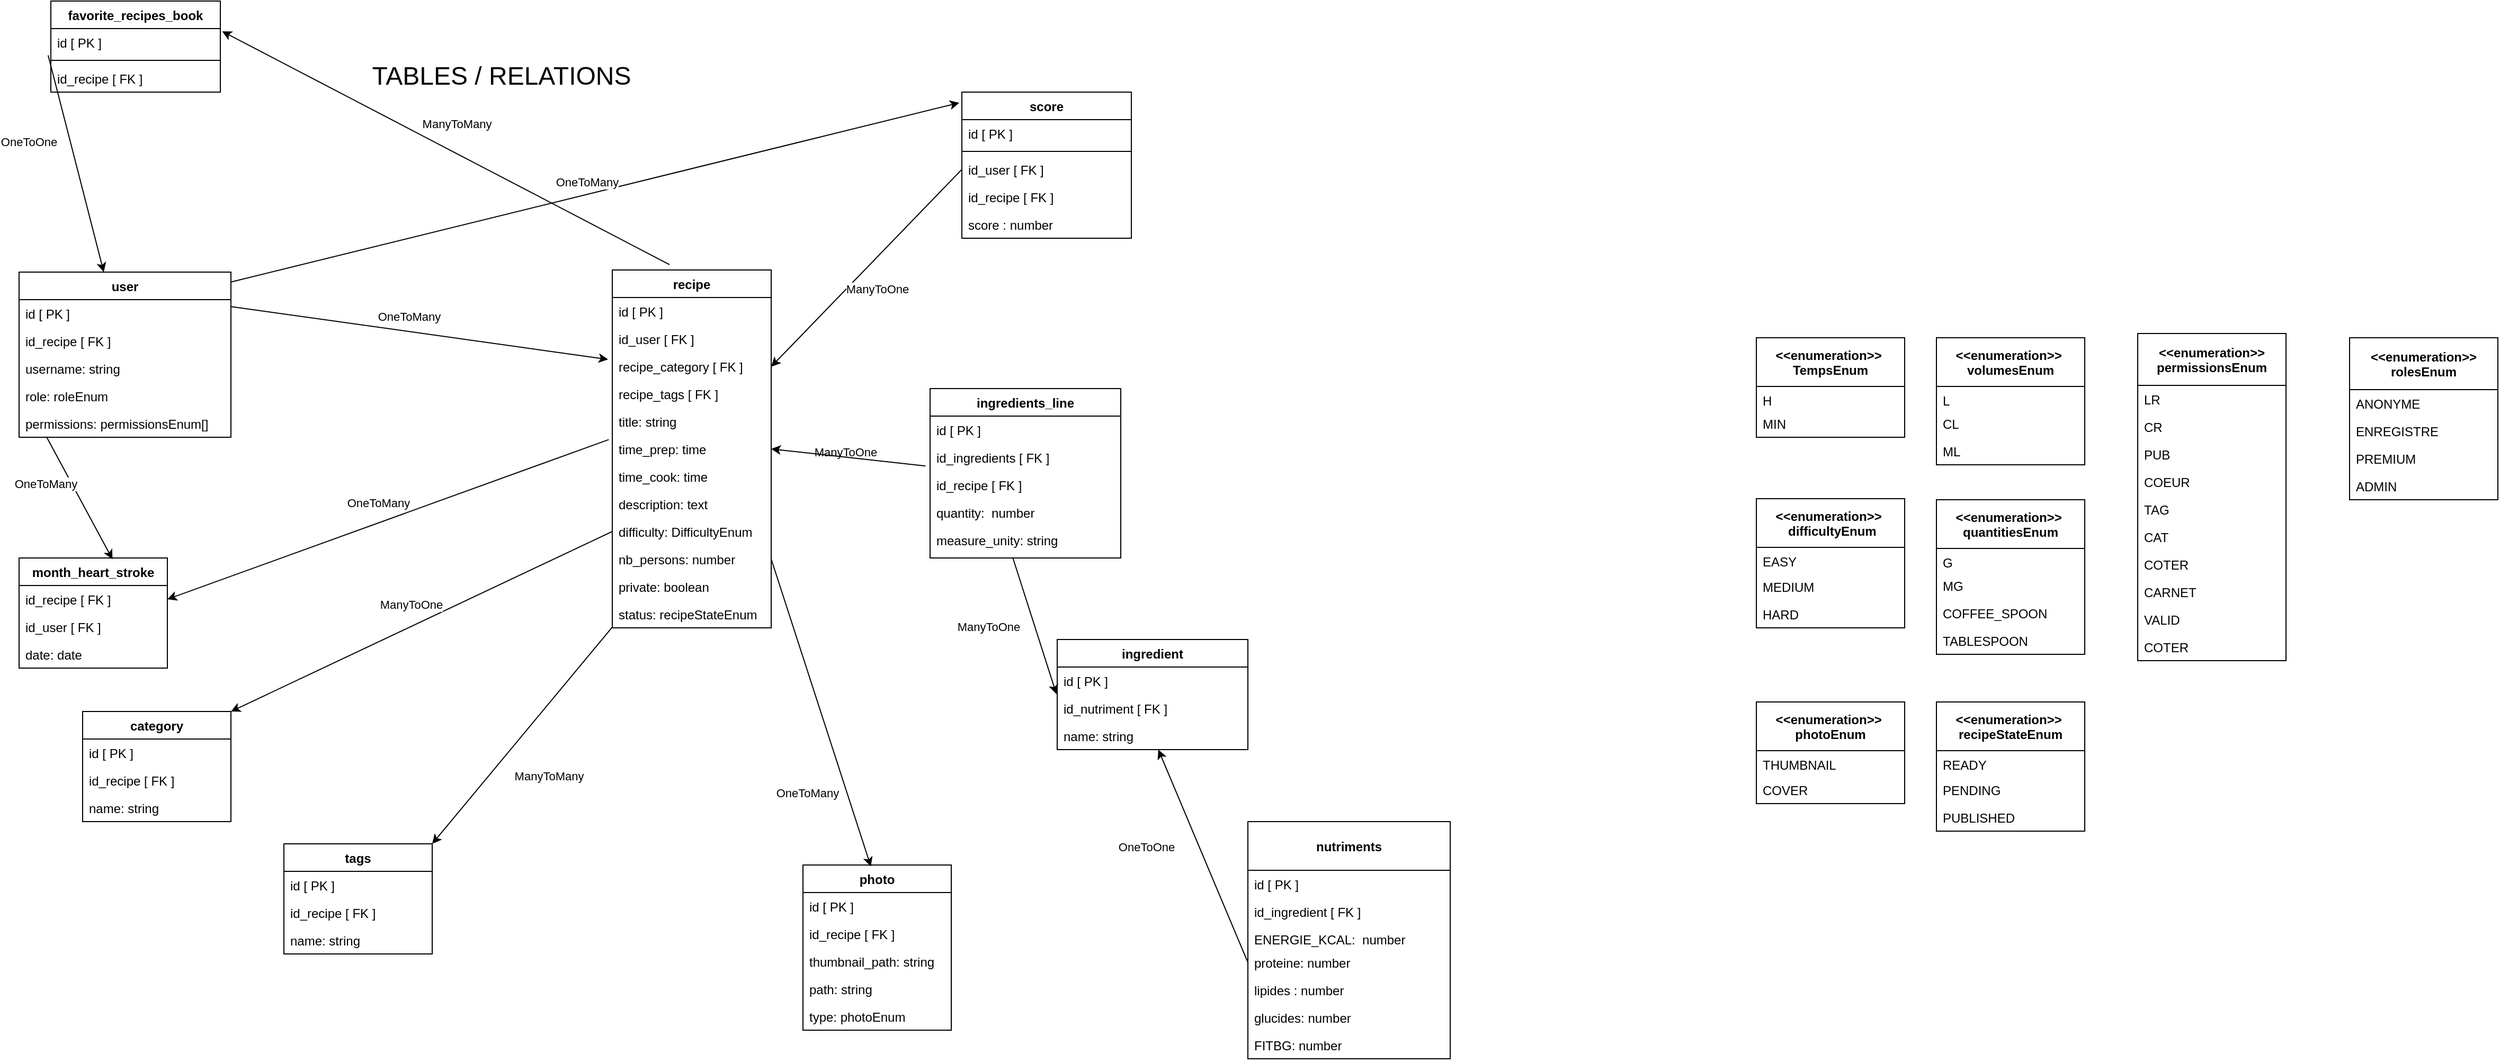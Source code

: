 <mxfile version="13.8.6" type="github">
  <diagram id="C5RBs43oDa-KdzZeNtuy" name="Page-1">
    <mxGraphModel dx="2354" dy="1041" grid="1" gridSize="10" guides="1" tooltips="1" connect="1" arrows="1" fold="1" page="1" pageScale="1" pageWidth="827" pageHeight="1169" math="0" shadow="0">
      <root>
        <mxCell id="WIyWlLk6GJQsqaUBKTNV-0" />
        <mxCell id="WIyWlLk6GJQsqaUBKTNV-1" parent="WIyWlLk6GJQsqaUBKTNV-0" />
        <mxCell id="lSlasT7Fg2n5aYY_RcPW-21" value="&lt;span style=&quot;font-size: 24px&quot;&gt;&amp;nbsp; &amp;nbsp; &amp;nbsp;&amp;nbsp;&lt;/span&gt;" style="text;html=1;strokeColor=none;fillColor=none;align=center;verticalAlign=middle;whiteSpace=wrap;rounded=0;" parent="WIyWlLk6GJQsqaUBKTNV-1" vertex="1">
          <mxGeometry x="1630" y="220" width="200" height="110" as="geometry" />
        </mxCell>
        <mxCell id="lSlasT7Fg2n5aYY_RcPW-49" value="&lt;span style=&quot;font-size: 24px&quot;&gt;TABLES / RELATIONS&lt;/span&gt;" style="text;html=1;strokeColor=none;fillColor=none;align=center;verticalAlign=middle;whiteSpace=wrap;rounded=0;" parent="WIyWlLk6GJQsqaUBKTNV-1" vertex="1">
          <mxGeometry x="50" y="80" width="291" height="110" as="geometry" />
        </mxCell>
        <mxCell id="lSlasT7Fg2n5aYY_RcPW-111" value="" style="endArrow=classic;html=1;entryX=-0.026;entryY=0.249;entryDx=0;entryDy=0;entryPerimeter=0;exitX=0.997;exitY=0.249;exitDx=0;exitDy=0;exitPerimeter=0;" parent="WIyWlLk6GJQsqaUBKTNV-1" source="lSlasT7Fg2n5aYY_RcPW-1" target="lSlasT7Fg2n5aYY_RcPW-98" edge="1">
          <mxGeometry relative="1" as="geometry">
            <mxPoint x="100" y="329" as="sourcePoint" />
            <mxPoint x="367" y="331" as="targetPoint" />
          </mxGeometry>
        </mxCell>
        <mxCell id="lSlasT7Fg2n5aYY_RcPW-112" value="OneToMany" style="edgeLabel;resizable=0;html=1;align=center;verticalAlign=middle;" parent="lSlasT7Fg2n5aYY_RcPW-111" connectable="0" vertex="1">
          <mxGeometry relative="1" as="geometry">
            <mxPoint x="-10" y="-16" as="offset" />
          </mxGeometry>
        </mxCell>
        <mxCell id="lSlasT7Fg2n5aYY_RcPW-122" value="" style="endArrow=classic;html=1;exitX=0.434;exitY=0.996;exitDx=0;exitDy=0;entryX=-0.004;entryY=0.984;entryDx=0;entryDy=0;entryPerimeter=0;exitPerimeter=0;" parent="WIyWlLk6GJQsqaUBKTNV-1" source="lSlasT7Fg2n5aYY_RcPW-41" target="lSlasT7Fg2n5aYY_RcPW-39" edge="1">
          <mxGeometry relative="1" as="geometry">
            <mxPoint x="490" y="521.0" as="sourcePoint" />
            <mxPoint x="381" y="544" as="targetPoint" />
            <Array as="points" />
          </mxGeometry>
        </mxCell>
        <mxCell id="lSlasT7Fg2n5aYY_RcPW-123" value="ManyToOne" style="edgeLabel;resizable=0;html=1;align=center;verticalAlign=middle;" parent="lSlasT7Fg2n5aYY_RcPW-122" connectable="0" vertex="1">
          <mxGeometry relative="1" as="geometry">
            <mxPoint x="-43.82" y="0.71" as="offset" />
          </mxGeometry>
        </mxCell>
        <mxCell id="lSlasT7Fg2n5aYY_RcPW-215" value="ManyToOne" style="edgeLabel;resizable=0;html=1;align=center;verticalAlign=middle;" parent="lSlasT7Fg2n5aYY_RcPW-122" connectable="0" vertex="1">
          <mxGeometry relative="1" as="geometry">
            <mxPoint x="-178.69" y="-164.21" as="offset" />
          </mxGeometry>
        </mxCell>
        <mxCell id="lSlasT7Fg2n5aYY_RcPW-125" value="" style="endArrow=classic;html=1;entryX=0.458;entryY=0.009;entryDx=0;entryDy=0;entryPerimeter=0;exitX=1;exitY=0.5;exitDx=0;exitDy=0;" parent="WIyWlLk6GJQsqaUBKTNV-1" source="lSlasT7Fg2n5aYY_RcPW-54" target="lSlasT7Fg2n5aYY_RcPW-88" edge="1">
          <mxGeometry relative="1" as="geometry">
            <mxPoint x="560.002" y="610" as="sourcePoint" />
            <mxPoint x="560.47" y="690.713" as="targetPoint" />
          </mxGeometry>
        </mxCell>
        <mxCell id="lSlasT7Fg2n5aYY_RcPW-126" value="" style="endArrow=classic;html=1;exitX=0;exitY=0.5;exitDx=0;exitDy=0;entryX=1;entryY=0;entryDx=0;entryDy=0;" parent="WIyWlLk6GJQsqaUBKTNV-1" source="lSlasT7Fg2n5aYY_RcPW-83" target="lSlasT7Fg2n5aYY_RcPW-57" edge="1">
          <mxGeometry relative="1" as="geometry">
            <mxPoint x="298.6" y="560" as="sourcePoint" />
            <mxPoint x="30.0" y="562.948" as="targetPoint" />
          </mxGeometry>
        </mxCell>
        <mxCell id="lSlasT7Fg2n5aYY_RcPW-127" value="ManyToOne" style="edgeLabel;resizable=0;html=1;align=center;verticalAlign=middle;" parent="lSlasT7Fg2n5aYY_RcPW-126" connectable="0" vertex="1">
          <mxGeometry relative="1" as="geometry">
            <mxPoint x="-10" y="-16" as="offset" />
          </mxGeometry>
        </mxCell>
        <mxCell id="lSlasT7Fg2n5aYY_RcPW-136" value="" style="endArrow=classic;html=1;exitX=-0.002;exitY=0.988;exitDx=0;exitDy=0;exitPerimeter=0;entryX=1;entryY=0;entryDx=0;entryDy=0;" parent="WIyWlLk6GJQsqaUBKTNV-1" source="lSlasT7Fg2n5aYY_RcPW-101" target="lSlasT7Fg2n5aYY_RcPW-61" edge="1">
          <mxGeometry relative="1" as="geometry">
            <mxPoint x="359.2" y="693.906" as="sourcePoint" />
            <mxPoint x="50" y="870.5" as="targetPoint" />
          </mxGeometry>
        </mxCell>
        <mxCell id="lSlasT7Fg2n5aYY_RcPW-137" value="ManyToMany" style="edgeLabel;resizable=0;html=1;align=center;verticalAlign=middle;rotation=0;" parent="lSlasT7Fg2n5aYY_RcPW-136" connectable="0" vertex="1">
          <mxGeometry relative="1" as="geometry">
            <mxPoint x="25.3" y="37.46" as="offset" />
          </mxGeometry>
        </mxCell>
        <mxCell id="lSlasT7Fg2n5aYY_RcPW-142" value="" style="endArrow=classic;html=1;exitX=-0.016;exitY=0.969;exitDx=0;exitDy=0;exitPerimeter=0;" parent="WIyWlLk6GJQsqaUBKTNV-1" source="lSlasT7Fg2n5aYY_RcPW-139" target="lSlasT7Fg2n5aYY_RcPW-0" edge="1">
          <mxGeometry relative="1" as="geometry">
            <mxPoint x="-210.48" y="384.01" as="sourcePoint" />
            <mxPoint x="55" y="378" as="targetPoint" />
          </mxGeometry>
        </mxCell>
        <mxCell id="lSlasT7Fg2n5aYY_RcPW-143" value="OneToOne" style="edgeLabel;resizable=0;html=1;align=center;verticalAlign=middle;" parent="lSlasT7Fg2n5aYY_RcPW-142" connectable="0" vertex="1">
          <mxGeometry relative="1" as="geometry">
            <mxPoint x="-45.03" y="-20.83" as="offset" />
          </mxGeometry>
        </mxCell>
        <mxCell id="lSlasT7Fg2n5aYY_RcPW-156" value="" style="endArrow=classic;html=1;exitX=0;exitY=0.5;exitDx=0;exitDy=0;" parent="WIyWlLk6GJQsqaUBKTNV-1" source="lSlasT7Fg2n5aYY_RcPW-150" target="lSlasT7Fg2n5aYY_RcPW-23" edge="1">
          <mxGeometry relative="1" as="geometry">
            <mxPoint x="669" y="305" as="sourcePoint" />
            <mxPoint x="461" y="305" as="targetPoint" />
          </mxGeometry>
        </mxCell>
        <mxCell id="lSlasT7Fg2n5aYY_RcPW-157" value="ManyToOne" style="edgeLabel;resizable=0;html=1;align=center;verticalAlign=middle;" parent="lSlasT7Fg2n5aYY_RcPW-156" connectable="0" vertex="1">
          <mxGeometry relative="1" as="geometry">
            <mxPoint x="9.66" y="19.94" as="offset" />
          </mxGeometry>
        </mxCell>
        <mxCell id="lSlasT7Fg2n5aYY_RcPW-160" value="OneToMany" style="edgeLabel;resizable=0;html=1;align=center;verticalAlign=middle;" parent="WIyWlLk6GJQsqaUBKTNV-1" connectable="0" vertex="1">
          <mxGeometry x="500.002" y="822.001" as="geometry">
            <mxPoint x="-16" y="-10" as="offset" />
          </mxGeometry>
        </mxCell>
        <mxCell id="lSlasT7Fg2n5aYY_RcPW-23" value="recipe" style="swimlane;fontStyle=1;childLayout=stackLayout;horizontal=1;startSize=26;fillColor=none;horizontalStack=0;resizeParent=1;resizeParentMax=0;resizeLast=0;collapsible=1;marginBottom=0;" parent="WIyWlLk6GJQsqaUBKTNV-1" vertex="1">
          <mxGeometry x="300" y="318" width="150" height="338" as="geometry" />
        </mxCell>
        <mxCell id="lSlasT7Fg2n5aYY_RcPW-24" value="id [ PK ]" style="text;strokeColor=none;fillColor=none;align=left;verticalAlign=top;spacingLeft=4;spacingRight=4;overflow=hidden;rotatable=0;points=[[0,0.5],[1,0.5]];portConstraint=eastwest;" parent="lSlasT7Fg2n5aYY_RcPW-23" vertex="1">
          <mxGeometry y="26" width="150" height="26" as="geometry" />
        </mxCell>
        <mxCell id="lSlasT7Fg2n5aYY_RcPW-97" value="id_user [ FK ]" style="text;strokeColor=none;fillColor=none;align=left;verticalAlign=top;spacingLeft=4;spacingRight=4;overflow=hidden;rotatable=0;points=[[0,0.5],[1,0.5]];portConstraint=eastwest;" parent="lSlasT7Fg2n5aYY_RcPW-23" vertex="1">
          <mxGeometry y="52" width="150" height="26" as="geometry" />
        </mxCell>
        <mxCell id="lSlasT7Fg2n5aYY_RcPW-98" value="recipe_category [ FK ]" style="text;strokeColor=none;fillColor=none;align=left;verticalAlign=top;spacingLeft=4;spacingRight=4;overflow=hidden;rotatable=0;points=[[0,0.5],[1,0.5]];portConstraint=eastwest;" parent="lSlasT7Fg2n5aYY_RcPW-23" vertex="1">
          <mxGeometry y="78" width="150" height="26" as="geometry" />
        </mxCell>
        <mxCell id="lSlasT7Fg2n5aYY_RcPW-99" value="recipe_tags [ FK ]" style="text;strokeColor=none;fillColor=none;align=left;verticalAlign=top;spacingLeft=4;spacingRight=4;overflow=hidden;rotatable=0;points=[[0,0.5],[1,0.5]];portConstraint=eastwest;" parent="lSlasT7Fg2n5aYY_RcPW-23" vertex="1">
          <mxGeometry y="104" width="150" height="26" as="geometry" />
        </mxCell>
        <mxCell id="lSlasT7Fg2n5aYY_RcPW-25" value="title: string" style="text;strokeColor=none;fillColor=none;align=left;verticalAlign=top;spacingLeft=4;spacingRight=4;overflow=hidden;rotatable=0;points=[[0,0.5],[1,0.5]];portConstraint=eastwest;" parent="lSlasT7Fg2n5aYY_RcPW-23" vertex="1">
          <mxGeometry y="130" width="150" height="26" as="geometry" />
        </mxCell>
        <mxCell id="lSlasT7Fg2n5aYY_RcPW-26" value="time_prep: time" style="text;strokeColor=none;fillColor=none;align=left;verticalAlign=top;spacingLeft=4;spacingRight=4;overflow=hidden;rotatable=0;points=[[0,0.5],[1,0.5]];portConstraint=eastwest;" parent="lSlasT7Fg2n5aYY_RcPW-23" vertex="1">
          <mxGeometry y="156" width="150" height="26" as="geometry" />
        </mxCell>
        <mxCell id="lSlasT7Fg2n5aYY_RcPW-82" value="time_cook: time" style="text;strokeColor=none;fillColor=none;align=left;verticalAlign=top;spacingLeft=4;spacingRight=4;overflow=hidden;rotatable=0;points=[[0,0.5],[1,0.5]];portConstraint=eastwest;" parent="lSlasT7Fg2n5aYY_RcPW-23" vertex="1">
          <mxGeometry y="182" width="150" height="26" as="geometry" />
        </mxCell>
        <mxCell id="lSlasT7Fg2n5aYY_RcPW-42" value="description: text" style="text;strokeColor=none;fillColor=none;align=left;verticalAlign=top;spacingLeft=4;spacingRight=4;overflow=hidden;rotatable=0;points=[[0,0.5],[1,0.5]];portConstraint=eastwest;" parent="lSlasT7Fg2n5aYY_RcPW-23" vertex="1">
          <mxGeometry y="208" width="150" height="26" as="geometry" />
        </mxCell>
        <mxCell id="lSlasT7Fg2n5aYY_RcPW-83" value="difficulty: DifficultyEnum" style="text;strokeColor=none;fillColor=none;align=left;verticalAlign=top;spacingLeft=4;spacingRight=4;overflow=hidden;rotatable=0;points=[[0,0.5],[1,0.5]];portConstraint=eastwest;fontStyle=0" parent="lSlasT7Fg2n5aYY_RcPW-23" vertex="1">
          <mxGeometry y="234" width="150" height="26" as="geometry" />
        </mxCell>
        <mxCell id="lSlasT7Fg2n5aYY_RcPW-54" value="nb_persons: number" style="text;strokeColor=none;fillColor=none;align=left;verticalAlign=top;spacingLeft=4;spacingRight=4;overflow=hidden;rotatable=0;points=[[0,0.5],[1,0.5]];portConstraint=eastwest;" parent="lSlasT7Fg2n5aYY_RcPW-23" vertex="1">
          <mxGeometry y="260" width="150" height="26" as="geometry" />
        </mxCell>
        <mxCell id="lSlasT7Fg2n5aYY_RcPW-188" value="private: boolean" style="text;strokeColor=none;fillColor=none;align=left;verticalAlign=top;spacingLeft=4;spacingRight=4;overflow=hidden;rotatable=0;points=[[0,0.5],[1,0.5]];portConstraint=eastwest;" parent="lSlasT7Fg2n5aYY_RcPW-23" vertex="1">
          <mxGeometry y="286" width="150" height="26" as="geometry" />
        </mxCell>
        <mxCell id="lSlasT7Fg2n5aYY_RcPW-101" value="status: recipeStateEnum " style="text;strokeColor=none;fillColor=none;align=left;verticalAlign=top;spacingLeft=4;spacingRight=4;overflow=hidden;rotatable=0;points=[[0,0.5],[1,0.5]];portConstraint=eastwest;" parent="lSlasT7Fg2n5aYY_RcPW-23" vertex="1">
          <mxGeometry y="312" width="150" height="26" as="geometry" />
        </mxCell>
        <mxCell id="lSlasT7Fg2n5aYY_RcPW-166" value="" style="endArrow=classic;html=1;entryX=0.63;entryY=0.012;entryDx=0;entryDy=0;entryPerimeter=0;exitX=0.129;exitY=0.975;exitDx=0;exitDy=0;exitPerimeter=0;" parent="WIyWlLk6GJQsqaUBKTNV-1" source="lSlasT7Fg2n5aYY_RcPW-104" target="lSlasT7Fg2n5aYY_RcPW-68" edge="1">
          <mxGeometry relative="1" as="geometry">
            <mxPoint x="-100" y="545.32" as="sourcePoint" />
            <mxPoint x="-60" y="398" as="targetPoint" />
          </mxGeometry>
        </mxCell>
        <mxCell id="lSlasT7Fg2n5aYY_RcPW-167" value="OneToMany" style="edgeLabel;resizable=0;html=1;align=center;verticalAlign=middle;" parent="lSlasT7Fg2n5aYY_RcPW-166" connectable="0" vertex="1">
          <mxGeometry relative="1" as="geometry">
            <mxPoint x="-32.66" y="-14.12" as="offset" />
          </mxGeometry>
        </mxCell>
        <mxCell id="lSlasT7Fg2n5aYY_RcPW-8" value="&lt;&lt;enumeration&gt;&gt; &#xa;rolesEnum" style="swimlane;fontStyle=1;childLayout=stackLayout;horizontal=1;startSize=49;fillColor=none;horizontalStack=0;resizeParent=1;resizeParentMax=0;resizeLast=0;collapsible=1;marginBottom=0;" parent="WIyWlLk6GJQsqaUBKTNV-1" vertex="1">
          <mxGeometry x="1940" y="382" width="140" height="153" as="geometry" />
        </mxCell>
        <mxCell id="lSlasT7Fg2n5aYY_RcPW-9" value="ANONYME" style="text;strokeColor=none;fillColor=none;align=left;verticalAlign=top;spacingLeft=4;spacingRight=4;overflow=hidden;rotatable=0;points=[[0,0.5],[1,0.5]];portConstraint=eastwest;" parent="lSlasT7Fg2n5aYY_RcPW-8" vertex="1">
          <mxGeometry y="49" width="140" height="26" as="geometry" />
        </mxCell>
        <mxCell id="lSlasT7Fg2n5aYY_RcPW-10" value="ENREGISTRE" style="text;strokeColor=none;fillColor=none;align=left;verticalAlign=top;spacingLeft=4;spacingRight=4;overflow=hidden;rotatable=0;points=[[0,0.5],[1,0.5]];portConstraint=eastwest;" parent="lSlasT7Fg2n5aYY_RcPW-8" vertex="1">
          <mxGeometry y="75" width="140" height="26" as="geometry" />
        </mxCell>
        <mxCell id="lSlasT7Fg2n5aYY_RcPW-11" value="PREMIUM" style="text;strokeColor=none;fillColor=none;align=left;verticalAlign=top;spacingLeft=4;spacingRight=4;overflow=hidden;rotatable=0;points=[[0,0.5],[1,0.5]];portConstraint=eastwest;" parent="lSlasT7Fg2n5aYY_RcPW-8" vertex="1">
          <mxGeometry y="101" width="140" height="26" as="geometry" />
        </mxCell>
        <mxCell id="lSlasT7Fg2n5aYY_RcPW-19" value="ADMIN" style="text;strokeColor=none;fillColor=none;align=left;verticalAlign=top;spacingLeft=4;spacingRight=4;overflow=hidden;rotatable=0;points=[[0,0.5],[1,0.5]];portConstraint=eastwest;" parent="lSlasT7Fg2n5aYY_RcPW-8" vertex="1">
          <mxGeometry y="127" width="140" height="26" as="geometry" />
        </mxCell>
        <mxCell id="lSlasT7Fg2n5aYY_RcPW-4" value="&lt;&lt;enumeration&gt;&gt; &#xa;permissionsEnum" style="swimlane;fontStyle=1;childLayout=stackLayout;horizontal=1;startSize=49;fillColor=none;horizontalStack=0;resizeParent=1;resizeParentMax=0;resizeLast=0;collapsible=1;marginBottom=0;" parent="WIyWlLk6GJQsqaUBKTNV-1" vertex="1">
          <mxGeometry x="1740" y="378" width="140" height="309" as="geometry" />
        </mxCell>
        <mxCell id="lSlasT7Fg2n5aYY_RcPW-5" value="LR" style="text;strokeColor=none;fillColor=none;align=left;verticalAlign=top;spacingLeft=4;spacingRight=4;overflow=hidden;rotatable=0;points=[[0,0.5],[1,0.5]];portConstraint=eastwest;" parent="lSlasT7Fg2n5aYY_RcPW-4" vertex="1">
          <mxGeometry y="49" width="140" height="26" as="geometry" />
        </mxCell>
        <mxCell id="lSlasT7Fg2n5aYY_RcPW-6" value="CR" style="text;strokeColor=none;fillColor=none;align=left;verticalAlign=top;spacingLeft=4;spacingRight=4;overflow=hidden;rotatable=0;points=[[0,0.5],[1,0.5]];portConstraint=eastwest;" parent="lSlasT7Fg2n5aYY_RcPW-4" vertex="1">
          <mxGeometry y="75" width="140" height="26" as="geometry" />
        </mxCell>
        <mxCell id="lSlasT7Fg2n5aYY_RcPW-7" value="PUB&#xa;" style="text;strokeColor=none;fillColor=none;align=left;verticalAlign=top;spacingLeft=4;spacingRight=4;overflow=hidden;rotatable=0;points=[[0,0.5],[1,0.5]];portConstraint=eastwest;" parent="lSlasT7Fg2n5aYY_RcPW-4" vertex="1">
          <mxGeometry y="101" width="140" height="26" as="geometry" />
        </mxCell>
        <mxCell id="lSlasT7Fg2n5aYY_RcPW-12" value="COEUR" style="text;strokeColor=none;fillColor=none;align=left;verticalAlign=top;spacingLeft=4;spacingRight=4;overflow=hidden;rotatable=0;points=[[0,0.5],[1,0.5]];portConstraint=eastwest;" parent="lSlasT7Fg2n5aYY_RcPW-4" vertex="1">
          <mxGeometry y="127" width="140" height="26" as="geometry" />
        </mxCell>
        <mxCell id="lSlasT7Fg2n5aYY_RcPW-13" value="TAG" style="text;strokeColor=none;fillColor=none;align=left;verticalAlign=top;spacingLeft=4;spacingRight=4;overflow=hidden;rotatable=0;points=[[0,0.5],[1,0.5]];portConstraint=eastwest;" parent="lSlasT7Fg2n5aYY_RcPW-4" vertex="1">
          <mxGeometry y="153" width="140" height="26" as="geometry" />
        </mxCell>
        <mxCell id="lSlasT7Fg2n5aYY_RcPW-14" value="CAT" style="text;strokeColor=none;fillColor=none;align=left;verticalAlign=top;spacingLeft=4;spacingRight=4;overflow=hidden;rotatable=0;points=[[0,0.5],[1,0.5]];portConstraint=eastwest;" parent="lSlasT7Fg2n5aYY_RcPW-4" vertex="1">
          <mxGeometry y="179" width="140" height="26" as="geometry" />
        </mxCell>
        <mxCell id="lSlasT7Fg2n5aYY_RcPW-15" value="COTER" style="text;strokeColor=none;fillColor=none;align=left;verticalAlign=top;spacingLeft=4;spacingRight=4;overflow=hidden;rotatable=0;points=[[0,0.5],[1,0.5]];portConstraint=eastwest;" parent="lSlasT7Fg2n5aYY_RcPW-4" vertex="1">
          <mxGeometry y="205" width="140" height="26" as="geometry" />
        </mxCell>
        <mxCell id="lSlasT7Fg2n5aYY_RcPW-16" value="CARNET" style="text;strokeColor=none;fillColor=none;align=left;verticalAlign=top;spacingLeft=4;spacingRight=4;overflow=hidden;rotatable=0;points=[[0,0.5],[1,0.5]];portConstraint=eastwest;" parent="lSlasT7Fg2n5aYY_RcPW-4" vertex="1">
          <mxGeometry y="231" width="140" height="26" as="geometry" />
        </mxCell>
        <mxCell id="lSlasT7Fg2n5aYY_RcPW-17" value="VALID" style="text;strokeColor=none;fillColor=none;align=left;verticalAlign=top;spacingLeft=4;spacingRight=4;overflow=hidden;rotatable=0;points=[[0,0.5],[1,0.5]];portConstraint=eastwest;" parent="lSlasT7Fg2n5aYY_RcPW-4" vertex="1">
          <mxGeometry y="257" width="140" height="26" as="geometry" />
        </mxCell>
        <mxCell id="lSlasT7Fg2n5aYY_RcPW-18" value="COTER" style="text;strokeColor=none;fillColor=none;align=left;verticalAlign=top;spacingLeft=4;spacingRight=4;overflow=hidden;rotatable=0;points=[[0,0.5],[1,0.5]];portConstraint=eastwest;" parent="lSlasT7Fg2n5aYY_RcPW-4" vertex="1">
          <mxGeometry y="283" width="140" height="26" as="geometry" />
        </mxCell>
        <mxCell id="lSlasT7Fg2n5aYY_RcPW-27" value="&lt;&lt;enumeration&gt;&gt; &#xa;volumesEnum" style="swimlane;fontStyle=1;childLayout=stackLayout;horizontal=1;startSize=46;fillColor=none;horizontalStack=0;resizeParent=1;resizeParentMax=0;resizeLast=0;collapsible=1;marginBottom=0;" parent="WIyWlLk6GJQsqaUBKTNV-1" vertex="1">
          <mxGeometry x="1550" y="382" width="140" height="120" as="geometry" />
        </mxCell>
        <mxCell id="lSlasT7Fg2n5aYY_RcPW-28" value="L" style="text;strokeColor=none;fillColor=none;align=left;verticalAlign=top;spacingLeft=4;spacingRight=4;overflow=hidden;rotatable=0;points=[[0,0.5],[1,0.5]];portConstraint=eastwest;" parent="lSlasT7Fg2n5aYY_RcPW-27" vertex="1">
          <mxGeometry y="46" width="140" height="22" as="geometry" />
        </mxCell>
        <mxCell id="lSlasT7Fg2n5aYY_RcPW-29" value="CL" style="text;strokeColor=none;fillColor=none;align=left;verticalAlign=top;spacingLeft=4;spacingRight=4;overflow=hidden;rotatable=0;points=[[0,0.5],[1,0.5]];portConstraint=eastwest;" parent="lSlasT7Fg2n5aYY_RcPW-27" vertex="1">
          <mxGeometry y="68" width="140" height="26" as="geometry" />
        </mxCell>
        <mxCell id="lSlasT7Fg2n5aYY_RcPW-30" value="ML" style="text;strokeColor=none;fillColor=none;align=left;verticalAlign=top;spacingLeft=4;spacingRight=4;overflow=hidden;rotatable=0;points=[[0,0.5],[1,0.5]];portConstraint=eastwest;" parent="lSlasT7Fg2n5aYY_RcPW-27" vertex="1">
          <mxGeometry y="94" width="140" height="26" as="geometry" />
        </mxCell>
        <mxCell id="lSlasT7Fg2n5aYY_RcPW-45" value="&lt;&lt;enumeration&gt;&gt; &#xa;TempsEnum" style="swimlane;fontStyle=1;childLayout=stackLayout;horizontal=1;startSize=46;fillColor=none;horizontalStack=0;resizeParent=1;resizeParentMax=0;resizeLast=0;collapsible=1;marginBottom=0;" parent="WIyWlLk6GJQsqaUBKTNV-1" vertex="1">
          <mxGeometry x="1380" y="382" width="140" height="94" as="geometry" />
        </mxCell>
        <mxCell id="lSlasT7Fg2n5aYY_RcPW-46" value="H" style="text;strokeColor=none;fillColor=none;align=left;verticalAlign=top;spacingLeft=4;spacingRight=4;overflow=hidden;rotatable=0;points=[[0,0.5],[1,0.5]];portConstraint=eastwest;" parent="lSlasT7Fg2n5aYY_RcPW-45" vertex="1">
          <mxGeometry y="46" width="140" height="22" as="geometry" />
        </mxCell>
        <mxCell id="lSlasT7Fg2n5aYY_RcPW-47" value="MIN" style="text;strokeColor=none;fillColor=none;align=left;verticalAlign=top;spacingLeft=4;spacingRight=4;overflow=hidden;rotatable=0;points=[[0,0.5],[1,0.5]];portConstraint=eastwest;" parent="lSlasT7Fg2n5aYY_RcPW-45" vertex="1">
          <mxGeometry y="68" width="140" height="26" as="geometry" />
        </mxCell>
        <mxCell id="lSlasT7Fg2n5aYY_RcPW-31" value="&lt;&lt;enumeration&gt;&gt; &#xa;quantitiesEnum" style="swimlane;fontStyle=1;childLayout=stackLayout;horizontal=1;startSize=46;fillColor=none;horizontalStack=0;resizeParent=1;resizeParentMax=0;resizeLast=0;collapsible=1;marginBottom=0;" parent="WIyWlLk6GJQsqaUBKTNV-1" vertex="1">
          <mxGeometry x="1550" y="535" width="140" height="146" as="geometry" />
        </mxCell>
        <mxCell id="lSlasT7Fg2n5aYY_RcPW-32" value="G" style="text;strokeColor=none;fillColor=none;align=left;verticalAlign=top;spacingLeft=4;spacingRight=4;overflow=hidden;rotatable=0;points=[[0,0.5],[1,0.5]];portConstraint=eastwest;" parent="lSlasT7Fg2n5aYY_RcPW-31" vertex="1">
          <mxGeometry y="46" width="140" height="22" as="geometry" />
        </mxCell>
        <mxCell id="lSlasT7Fg2n5aYY_RcPW-33" value="MG" style="text;strokeColor=none;fillColor=none;align=left;verticalAlign=top;spacingLeft=4;spacingRight=4;overflow=hidden;rotatable=0;points=[[0,0.5],[1,0.5]];portConstraint=eastwest;" parent="lSlasT7Fg2n5aYY_RcPW-31" vertex="1">
          <mxGeometry y="68" width="140" height="26" as="geometry" />
        </mxCell>
        <mxCell id="lSlasT7Fg2n5aYY_RcPW-65" value="COFFEE_SPOON" style="text;strokeColor=none;fillColor=none;align=left;verticalAlign=top;spacingLeft=4;spacingRight=4;overflow=hidden;rotatable=0;points=[[0,0.5],[1,0.5]];portConstraint=eastwest;" parent="lSlasT7Fg2n5aYY_RcPW-31" vertex="1">
          <mxGeometry y="94" width="140" height="26" as="geometry" />
        </mxCell>
        <mxCell id="lSlasT7Fg2n5aYY_RcPW-66" value="TABLESPOON" style="text;strokeColor=none;fillColor=none;align=left;verticalAlign=top;spacingLeft=4;spacingRight=4;overflow=hidden;rotatable=0;points=[[0,0.5],[1,0.5]];portConstraint=eastwest;" parent="lSlasT7Fg2n5aYY_RcPW-31" vertex="1">
          <mxGeometry y="120" width="140" height="26" as="geometry" />
        </mxCell>
        <mxCell id="lSlasT7Fg2n5aYY_RcPW-84" value="&lt;&lt;enumeration&gt;&gt; &#xa; difficultyEnum" style="swimlane;fontStyle=1;childLayout=stackLayout;horizontal=1;startSize=46;fillColor=none;horizontalStack=0;resizeParent=1;resizeParentMax=0;resizeLast=0;collapsible=1;marginBottom=0;" parent="WIyWlLk6GJQsqaUBKTNV-1" vertex="1">
          <mxGeometry x="1380" y="534" width="140" height="122" as="geometry" />
        </mxCell>
        <mxCell id="lSlasT7Fg2n5aYY_RcPW-85" value="EASY" style="text;strokeColor=none;fillColor=none;align=left;verticalAlign=top;spacingLeft=4;spacingRight=4;overflow=hidden;rotatable=0;points=[[0,0.5],[1,0.5]];portConstraint=eastwest;" parent="lSlasT7Fg2n5aYY_RcPW-84" vertex="1">
          <mxGeometry y="46" width="140" height="24" as="geometry" />
        </mxCell>
        <mxCell id="lSlasT7Fg2n5aYY_RcPW-86" value="MEDIUM" style="text;strokeColor=none;fillColor=none;align=left;verticalAlign=top;spacingLeft=4;spacingRight=4;overflow=hidden;rotatable=0;points=[[0,0.5],[1,0.5]];portConstraint=eastwest;" parent="lSlasT7Fg2n5aYY_RcPW-84" vertex="1">
          <mxGeometry y="70" width="140" height="26" as="geometry" />
        </mxCell>
        <mxCell id="lSlasT7Fg2n5aYY_RcPW-87" value="HARD" style="text;strokeColor=none;fillColor=none;align=left;verticalAlign=top;spacingLeft=4;spacingRight=4;overflow=hidden;rotatable=0;points=[[0,0.5],[1,0.5]];portConstraint=eastwest;" parent="lSlasT7Fg2n5aYY_RcPW-84" vertex="1">
          <mxGeometry y="96" width="140" height="26" as="geometry" />
        </mxCell>
        <mxCell id="lSlasT7Fg2n5aYY_RcPW-189" value="&lt;&lt;enumeration&gt;&gt; &#xa;recipeStateEnum" style="swimlane;fontStyle=1;childLayout=stackLayout;horizontal=1;startSize=46;fillColor=none;horizontalStack=0;resizeParent=1;resizeParentMax=0;resizeLast=0;collapsible=1;marginBottom=0;" parent="WIyWlLk6GJQsqaUBKTNV-1" vertex="1">
          <mxGeometry x="1550" y="726" width="140" height="122" as="geometry" />
        </mxCell>
        <mxCell id="lSlasT7Fg2n5aYY_RcPW-190" value="READY" style="text;strokeColor=none;fillColor=none;align=left;verticalAlign=top;spacingLeft=4;spacingRight=4;overflow=hidden;rotatable=0;points=[[0,0.5],[1,0.5]];portConstraint=eastwest;" parent="lSlasT7Fg2n5aYY_RcPW-189" vertex="1">
          <mxGeometry y="46" width="140" height="24" as="geometry" />
        </mxCell>
        <mxCell id="lSlasT7Fg2n5aYY_RcPW-191" value="PENDING" style="text;strokeColor=none;fillColor=none;align=left;verticalAlign=top;spacingLeft=4;spacingRight=4;overflow=hidden;rotatable=0;points=[[0,0.5],[1,0.5]];portConstraint=eastwest;" parent="lSlasT7Fg2n5aYY_RcPW-189" vertex="1">
          <mxGeometry y="70" width="140" height="26" as="geometry" />
        </mxCell>
        <mxCell id="lSlasT7Fg2n5aYY_RcPW-193" value="PUBLISHED" style="text;strokeColor=none;fillColor=none;align=left;verticalAlign=top;spacingLeft=4;spacingRight=4;overflow=hidden;rotatable=0;points=[[0,0.5],[1,0.5]];portConstraint=eastwest;" parent="lSlasT7Fg2n5aYY_RcPW-189" vertex="1">
          <mxGeometry y="96" width="140" height="26" as="geometry" />
        </mxCell>
        <mxCell id="lSlasT7Fg2n5aYY_RcPW-210" value="" style="endArrow=classic;html=1;entryX=1;entryY=0.5;entryDx=0;entryDy=0;exitX=-0.022;exitY=0.16;exitDx=0;exitDy=0;exitPerimeter=0;" parent="WIyWlLk6GJQsqaUBKTNV-1" source="lSlasT7Fg2n5aYY_RcPW-26" target="lSlasT7Fg2n5aYY_RcPW-69" edge="1">
          <mxGeometry relative="1" as="geometry">
            <mxPoint x="-71.26" y="512.686" as="sourcePoint" />
            <mxPoint x="130" y="476.0" as="targetPoint" />
          </mxGeometry>
        </mxCell>
        <mxCell id="lSlasT7Fg2n5aYY_RcPW-211" value="OneToMany" style="edgeLabel;resizable=0;html=1;align=center;verticalAlign=middle;" parent="lSlasT7Fg2n5aYY_RcPW-210" connectable="0" vertex="1">
          <mxGeometry relative="1" as="geometry">
            <mxPoint x="-10" y="-16" as="offset" />
          </mxGeometry>
        </mxCell>
        <mxCell id="lSlasT7Fg2n5aYY_RcPW-213" value="" style="endArrow=classic;html=1;entryX=1;entryY=0.5;entryDx=0;entryDy=0;exitX=-0.024;exitY=0.813;exitDx=0;exitDy=0;exitPerimeter=0;" parent="WIyWlLk6GJQsqaUBKTNV-1" source="lSlasT7Fg2n5aYY_RcPW-200" target="lSlasT7Fg2n5aYY_RcPW-26" edge="1">
          <mxGeometry relative="1" as="geometry">
            <mxPoint x="680" y="490" as="sourcePoint" />
            <mxPoint x="687.48" y="500.64" as="targetPoint" />
          </mxGeometry>
        </mxCell>
        <mxCell id="lSlasT7Fg2n5aYY_RcPW-216" value="" style="endArrow=classic;html=1;exitX=0;exitY=0.5;exitDx=0;exitDy=0;" parent="WIyWlLk6GJQsqaUBKTNV-1" source="lSlasT7Fg2n5aYY_RcPW-37" target="lSlasT7Fg2n5aYY_RcPW-40" edge="1">
          <mxGeometry relative="1" as="geometry">
            <mxPoint x="1010" y="974" as="sourcePoint" />
            <mxPoint x="971.16" y="959.704" as="targetPoint" />
            <Array as="points" />
          </mxGeometry>
        </mxCell>
        <mxCell id="lSlasT7Fg2n5aYY_RcPW-217" value="OneToOne" style="edgeLabel;resizable=0;html=1;align=center;verticalAlign=middle;" parent="lSlasT7Fg2n5aYY_RcPW-216" connectable="0" vertex="1">
          <mxGeometry relative="1" as="geometry">
            <mxPoint x="-53.67" y="-8.6" as="offset" />
          </mxGeometry>
        </mxCell>
        <mxCell id="lSlasT7Fg2n5aYY_RcPW-219" value="" style="endArrow=classic;html=1;entryX=-0.015;entryY=0.073;entryDx=0;entryDy=0;entryPerimeter=0;exitX=1;exitY=0.06;exitDx=0;exitDy=0;exitPerimeter=0;" parent="WIyWlLk6GJQsqaUBKTNV-1" source="lSlasT7Fg2n5aYY_RcPW-0" target="lSlasT7Fg2n5aYY_RcPW-147" edge="1">
          <mxGeometry relative="1" as="geometry">
            <mxPoint x="530" y="70" as="sourcePoint" />
            <mxPoint x="89.0" y="276.004" as="targetPoint" />
          </mxGeometry>
        </mxCell>
        <mxCell id="lSlasT7Fg2n5aYY_RcPW-220" value="OneToMany" style="edgeLabel;resizable=0;html=1;align=center;verticalAlign=middle;" parent="lSlasT7Fg2n5aYY_RcPW-219" connectable="0" vertex="1">
          <mxGeometry relative="1" as="geometry">
            <mxPoint x="-7.98" y="-9.79" as="offset" />
          </mxGeometry>
        </mxCell>
        <mxCell id="lSlasT7Fg2n5aYY_RcPW-222" value="&lt;&lt;enumeration&gt;&gt; &#xa;photoEnum" style="swimlane;fontStyle=1;childLayout=stackLayout;horizontal=1;startSize=46;fillColor=none;horizontalStack=0;resizeParent=1;resizeParentMax=0;resizeLast=0;collapsible=1;marginBottom=0;" parent="WIyWlLk6GJQsqaUBKTNV-1" vertex="1">
          <mxGeometry x="1380" y="726" width="140" height="96" as="geometry" />
        </mxCell>
        <mxCell id="lSlasT7Fg2n5aYY_RcPW-223" value="THUMBNAIL" style="text;strokeColor=none;fillColor=none;align=left;verticalAlign=top;spacingLeft=4;spacingRight=4;overflow=hidden;rotatable=0;points=[[0,0.5],[1,0.5]];portConstraint=eastwest;" parent="lSlasT7Fg2n5aYY_RcPW-222" vertex="1">
          <mxGeometry y="46" width="140" height="24" as="geometry" />
        </mxCell>
        <mxCell id="lSlasT7Fg2n5aYY_RcPW-224" value="COVER" style="text;strokeColor=none;fillColor=none;align=left;verticalAlign=top;spacingLeft=4;spacingRight=4;overflow=hidden;rotatable=0;points=[[0,0.5],[1,0.5]];portConstraint=eastwest;" parent="lSlasT7Fg2n5aYY_RcPW-222" vertex="1">
          <mxGeometry y="70" width="140" height="26" as="geometry" />
        </mxCell>
        <mxCell id="lSlasT7Fg2n5aYY_RcPW-226" value="" style="endArrow=classic;html=1;entryX=1.011;entryY=0.1;entryDx=0;entryDy=0;entryPerimeter=0;exitX=0.36;exitY=-0.015;exitDx=0;exitDy=0;exitPerimeter=0;" parent="WIyWlLk6GJQsqaUBKTNV-1" source="lSlasT7Fg2n5aYY_RcPW-23" target="lSlasT7Fg2n5aYY_RcPW-139" edge="1">
          <mxGeometry relative="1" as="geometry">
            <mxPoint x="320.0" y="276.0" as="sourcePoint" />
            <mxPoint x="-15" y="168.71" as="targetPoint" />
          </mxGeometry>
        </mxCell>
        <mxCell id="lSlasT7Fg2n5aYY_RcPW-227" value="ManyToMany" style="edgeLabel;resizable=0;html=1;align=center;verticalAlign=middle;" parent="lSlasT7Fg2n5aYY_RcPW-226" connectable="0" vertex="1">
          <mxGeometry relative="1" as="geometry">
            <mxPoint x="9.66" y="-23.3" as="offset" />
          </mxGeometry>
        </mxCell>
        <mxCell id="lSlasT7Fg2n5aYY_RcPW-147" value="score" style="swimlane;fontStyle=1;align=center;verticalAlign=top;childLayout=stackLayout;horizontal=1;startSize=26;horizontalStack=0;resizeParent=1;resizeParentMax=0;resizeLast=0;collapsible=1;marginBottom=0;" parent="WIyWlLk6GJQsqaUBKTNV-1" vertex="1">
          <mxGeometry x="630" y="150" width="160" height="138" as="geometry" />
        </mxCell>
        <mxCell id="lSlasT7Fg2n5aYY_RcPW-151" value="id [ PK ]" style="text;strokeColor=none;fillColor=none;align=left;verticalAlign=top;spacingLeft=4;spacingRight=4;overflow=hidden;rotatable=0;points=[[0,0.5],[1,0.5]];portConstraint=eastwest;" parent="lSlasT7Fg2n5aYY_RcPW-147" vertex="1">
          <mxGeometry y="26" width="160" height="26" as="geometry" />
        </mxCell>
        <mxCell id="lSlasT7Fg2n5aYY_RcPW-149" value="" style="line;strokeWidth=1;fillColor=none;align=left;verticalAlign=middle;spacingTop=-1;spacingLeft=3;spacingRight=3;rotatable=0;labelPosition=right;points=[];portConstraint=eastwest;" parent="lSlasT7Fg2n5aYY_RcPW-147" vertex="1">
          <mxGeometry y="52" width="160" height="8" as="geometry" />
        </mxCell>
        <mxCell id="lSlasT7Fg2n5aYY_RcPW-150" value="id_user [ FK ]" style="text;strokeColor=none;fillColor=none;align=left;verticalAlign=top;spacingLeft=4;spacingRight=4;overflow=hidden;rotatable=0;points=[[0,0.5],[1,0.5]];portConstraint=eastwest;" parent="lSlasT7Fg2n5aYY_RcPW-147" vertex="1">
          <mxGeometry y="60" width="160" height="26" as="geometry" />
        </mxCell>
        <mxCell id="lSlasT7Fg2n5aYY_RcPW-194" value="id_recipe [ FK ]" style="text;strokeColor=none;fillColor=none;align=left;verticalAlign=top;spacingLeft=4;spacingRight=4;overflow=hidden;rotatable=0;points=[[0,0.5],[1,0.5]];portConstraint=eastwest;" parent="lSlasT7Fg2n5aYY_RcPW-147" vertex="1">
          <mxGeometry y="86" width="160" height="26" as="geometry" />
        </mxCell>
        <mxCell id="lSlasT7Fg2n5aYY_RcPW-195" value="score : number" style="text;strokeColor=none;fillColor=none;align=left;verticalAlign=top;spacingLeft=4;spacingRight=4;overflow=hidden;rotatable=0;points=[[0,0.5],[1,0.5]];portConstraint=eastwest;" parent="lSlasT7Fg2n5aYY_RcPW-147" vertex="1">
          <mxGeometry y="112" width="160" height="26" as="geometry" />
        </mxCell>
        <mxCell id="lSlasT7Fg2n5aYY_RcPW-197" value="ingredients_line" style="swimlane;fontStyle=1;childLayout=stackLayout;horizontal=1;startSize=26;fillColor=none;horizontalStack=0;resizeParent=1;resizeParentMax=0;resizeLast=0;collapsible=1;marginBottom=0;" parent="WIyWlLk6GJQsqaUBKTNV-1" vertex="1">
          <mxGeometry x="600" y="430" width="180" height="160" as="geometry" />
        </mxCell>
        <mxCell id="lSlasT7Fg2n5aYY_RcPW-198" value="id [ PK ]" style="text;strokeColor=none;fillColor=none;align=left;verticalAlign=top;spacingLeft=4;spacingRight=4;overflow=hidden;rotatable=0;points=[[0,0.5],[1,0.5]];portConstraint=eastwest;" parent="lSlasT7Fg2n5aYY_RcPW-197" vertex="1">
          <mxGeometry y="26" width="180" height="26" as="geometry" />
        </mxCell>
        <mxCell id="lSlasT7Fg2n5aYY_RcPW-200" value="id_ingredients [ FK ]" style="text;strokeColor=none;fillColor=none;align=left;verticalAlign=top;spacingLeft=4;spacingRight=4;overflow=hidden;rotatable=0;points=[[0,0.5],[1,0.5]];portConstraint=eastwest;" parent="lSlasT7Fg2n5aYY_RcPW-197" vertex="1">
          <mxGeometry y="52" width="180" height="26" as="geometry" />
        </mxCell>
        <mxCell id="lSlasT7Fg2n5aYY_RcPW-208" value="id_recipe [ FK ]" style="text;strokeColor=none;fillColor=none;align=left;verticalAlign=top;spacingLeft=4;spacingRight=4;overflow=hidden;rotatable=0;points=[[0,0.5],[1,0.5]];portConstraint=eastwest;" parent="lSlasT7Fg2n5aYY_RcPW-197" vertex="1">
          <mxGeometry y="78" width="180" height="26" as="geometry" />
        </mxCell>
        <mxCell id="lSlasT7Fg2n5aYY_RcPW-209" value="quantity:  number" style="text;strokeColor=none;fillColor=none;align=left;verticalAlign=top;spacingLeft=4;spacingRight=4;overflow=hidden;rotatable=0;points=[[0,0.5],[1,0.5]];portConstraint=eastwest;" parent="lSlasT7Fg2n5aYY_RcPW-197" vertex="1">
          <mxGeometry y="104" width="180" height="26" as="geometry" />
        </mxCell>
        <mxCell id="lSlasT7Fg2n5aYY_RcPW-41" value="measure_unity: string" style="text;strokeColor=none;fillColor=none;align=left;verticalAlign=top;spacingLeft=4;spacingRight=4;overflow=hidden;rotatable=0;points=[[0,0.5],[1,0.5]];portConstraint=eastwest;" parent="lSlasT7Fg2n5aYY_RcPW-197" vertex="1">
          <mxGeometry y="130" width="180" height="30" as="geometry" />
        </mxCell>
        <mxCell id="lSlasT7Fg2n5aYY_RcPW-38" value="ingredient" style="swimlane;fontStyle=1;childLayout=stackLayout;horizontal=1;startSize=26;fillColor=none;horizontalStack=0;resizeParent=1;resizeParentMax=0;resizeLast=0;collapsible=1;marginBottom=0;" parent="WIyWlLk6GJQsqaUBKTNV-1" vertex="1">
          <mxGeometry x="720" y="667" width="180" height="104" as="geometry" />
        </mxCell>
        <mxCell id="lSlasT7Fg2n5aYY_RcPW-39" value="id [ PK ]" style="text;strokeColor=none;fillColor=none;align=left;verticalAlign=top;spacingLeft=4;spacingRight=4;overflow=hidden;rotatable=0;points=[[0,0.5],[1,0.5]];portConstraint=eastwest;" parent="lSlasT7Fg2n5aYY_RcPW-38" vertex="1">
          <mxGeometry y="26" width="180" height="26" as="geometry" />
        </mxCell>
        <mxCell id="lSlasT7Fg2n5aYY_RcPW-103" value="id_nutriment [ FK ]" style="text;strokeColor=none;fillColor=none;align=left;verticalAlign=top;spacingLeft=4;spacingRight=4;overflow=hidden;rotatable=0;points=[[0,0.5],[1,0.5]];portConstraint=eastwest;" parent="lSlasT7Fg2n5aYY_RcPW-38" vertex="1">
          <mxGeometry y="52" width="180" height="26" as="geometry" />
        </mxCell>
        <mxCell id="lSlasT7Fg2n5aYY_RcPW-40" value="name: string" style="text;strokeColor=none;fillColor=none;align=left;verticalAlign=top;spacingLeft=4;spacingRight=4;overflow=hidden;rotatable=0;points=[[0,0.5],[1,0.5]];portConstraint=eastwest;" parent="lSlasT7Fg2n5aYY_RcPW-38" vertex="1">
          <mxGeometry y="78" width="180" height="26" as="geometry" />
        </mxCell>
        <mxCell id="lSlasT7Fg2n5aYY_RcPW-35" value="nutriments" style="swimlane;fontStyle=1;childLayout=stackLayout;horizontal=1;startSize=46;fillColor=none;horizontalStack=0;resizeParent=1;resizeParentMax=0;resizeLast=0;collapsible=1;marginBottom=0;" parent="WIyWlLk6GJQsqaUBKTNV-1" vertex="1">
          <mxGeometry x="900" y="839" width="191" height="224" as="geometry" />
        </mxCell>
        <mxCell id="lSlasT7Fg2n5aYY_RcPW-67" value="id [ PK ]" style="text;strokeColor=none;fillColor=none;align=left;verticalAlign=top;spacingLeft=4;spacingRight=4;overflow=hidden;rotatable=0;points=[[0,0.5],[1,0.5]];portConstraint=eastwest;" parent="lSlasT7Fg2n5aYY_RcPW-35" vertex="1">
          <mxGeometry y="46" width="191" height="26" as="geometry" />
        </mxCell>
        <mxCell id="lSlasT7Fg2n5aYY_RcPW-102" value="id_ingredient [ FK ]" style="text;strokeColor=none;fillColor=none;align=left;verticalAlign=top;spacingLeft=4;spacingRight=4;overflow=hidden;rotatable=0;points=[[0,0.5],[1,0.5]];portConstraint=eastwest;" parent="lSlasT7Fg2n5aYY_RcPW-35" vertex="1">
          <mxGeometry y="72" width="191" height="26" as="geometry" />
        </mxCell>
        <mxCell id="lSlasT7Fg2n5aYY_RcPW-36" value="ENERGIE_KCAL:  number" style="text;strokeColor=none;fillColor=none;align=left;verticalAlign=top;spacingLeft=4;spacingRight=4;overflow=hidden;rotatable=0;points=[[0,0.5],[1,0.5]];portConstraint=eastwest;" parent="lSlasT7Fg2n5aYY_RcPW-35" vertex="1">
          <mxGeometry y="98" width="191" height="22" as="geometry" />
        </mxCell>
        <mxCell id="lSlasT7Fg2n5aYY_RcPW-37" value="proteine: number" style="text;strokeColor=none;fillColor=none;align=left;verticalAlign=top;spacingLeft=4;spacingRight=4;overflow=hidden;rotatable=0;points=[[0,0.5],[1,0.5]];portConstraint=eastwest;" parent="lSlasT7Fg2n5aYY_RcPW-35" vertex="1">
          <mxGeometry y="120" width="191" height="26" as="geometry" />
        </mxCell>
        <mxCell id="lSlasT7Fg2n5aYY_RcPW-50" value="lipides : number" style="text;strokeColor=none;fillColor=none;align=left;verticalAlign=top;spacingLeft=4;spacingRight=4;overflow=hidden;rotatable=0;points=[[0,0.5],[1,0.5]];portConstraint=eastwest;" parent="lSlasT7Fg2n5aYY_RcPW-35" vertex="1">
          <mxGeometry y="146" width="191" height="26" as="geometry" />
        </mxCell>
        <mxCell id="lSlasT7Fg2n5aYY_RcPW-51" value="glucides: number" style="text;strokeColor=none;fillColor=none;align=left;verticalAlign=top;spacingLeft=4;spacingRight=4;overflow=hidden;rotatable=0;points=[[0,0.5],[1,0.5]];portConstraint=eastwest;" parent="lSlasT7Fg2n5aYY_RcPW-35" vertex="1">
          <mxGeometry y="172" width="191" height="26" as="geometry" />
        </mxCell>
        <mxCell id="lSlasT7Fg2n5aYY_RcPW-52" value="FITBG: number" style="text;strokeColor=none;fillColor=none;align=left;verticalAlign=top;spacingLeft=4;spacingRight=4;overflow=hidden;rotatable=0;points=[[0,0.5],[1,0.5]];portConstraint=eastwest;" parent="lSlasT7Fg2n5aYY_RcPW-35" vertex="1">
          <mxGeometry y="198" width="191" height="26" as="geometry" />
        </mxCell>
        <mxCell id="lSlasT7Fg2n5aYY_RcPW-88" value="photo" style="swimlane;fontStyle=1;childLayout=stackLayout;horizontal=1;startSize=26;fillColor=none;horizontalStack=0;resizeParent=1;resizeParentMax=0;resizeLast=0;collapsible=1;marginBottom=0;" parent="WIyWlLk6GJQsqaUBKTNV-1" vertex="1">
          <mxGeometry x="480" y="880" width="140" height="156" as="geometry" />
        </mxCell>
        <mxCell id="lSlasT7Fg2n5aYY_RcPW-92" value="id [ PK ]" style="text;strokeColor=none;fillColor=none;align=left;verticalAlign=top;spacingLeft=4;spacingRight=4;overflow=hidden;rotatable=0;points=[[0,0.5],[1,0.5]];portConstraint=eastwest;" parent="lSlasT7Fg2n5aYY_RcPW-88" vertex="1">
          <mxGeometry y="26" width="140" height="26" as="geometry" />
        </mxCell>
        <mxCell id="lSlasT7Fg2n5aYY_RcPW-89" value="id_recipe [ FK ]" style="text;strokeColor=none;fillColor=none;align=left;verticalAlign=top;spacingLeft=4;spacingRight=4;overflow=hidden;rotatable=0;points=[[0,0.5],[1,0.5]];portConstraint=eastwest;" parent="lSlasT7Fg2n5aYY_RcPW-88" vertex="1">
          <mxGeometry y="52" width="140" height="26" as="geometry" />
        </mxCell>
        <mxCell id="lSlasT7Fg2n5aYY_RcPW-146" value="thumbnail_path: string " style="text;strokeColor=none;fillColor=none;align=left;verticalAlign=top;spacingLeft=4;spacingRight=4;overflow=hidden;rotatable=0;points=[[0,0.5],[1,0.5]];portConstraint=eastwest;" parent="lSlasT7Fg2n5aYY_RcPW-88" vertex="1">
          <mxGeometry y="78" width="140" height="26" as="geometry" />
        </mxCell>
        <mxCell id="lSlasT7Fg2n5aYY_RcPW-90" value="path: string " style="text;strokeColor=none;fillColor=none;align=left;verticalAlign=top;spacingLeft=4;spacingRight=4;overflow=hidden;rotatable=0;points=[[0,0.5],[1,0.5]];portConstraint=eastwest;" parent="lSlasT7Fg2n5aYY_RcPW-88" vertex="1">
          <mxGeometry y="104" width="140" height="26" as="geometry" />
        </mxCell>
        <mxCell id="lSlasT7Fg2n5aYY_RcPW-221" value="type: photoEnum " style="text;strokeColor=none;fillColor=none;align=left;verticalAlign=top;spacingLeft=4;spacingRight=4;overflow=hidden;rotatable=0;points=[[0,0.5],[1,0.5]];portConstraint=eastwest;" parent="lSlasT7Fg2n5aYY_RcPW-88" vertex="1">
          <mxGeometry y="130" width="140" height="26" as="geometry" />
        </mxCell>
        <mxCell id="lSlasT7Fg2n5aYY_RcPW-0" value="user" style="swimlane;fontStyle=1;childLayout=stackLayout;horizontal=1;startSize=26;fillColor=none;horizontalStack=0;resizeParent=1;resizeParentMax=0;resizeLast=0;collapsible=1;marginBottom=0;" parent="WIyWlLk6GJQsqaUBKTNV-1" vertex="1">
          <mxGeometry x="-260" y="320" width="200" height="156" as="geometry" />
        </mxCell>
        <mxCell id="lSlasT7Fg2n5aYY_RcPW-1" value="id [ PK ]" style="text;strokeColor=none;fillColor=none;align=left;verticalAlign=top;spacingLeft=4;spacingRight=4;overflow=hidden;rotatable=0;points=[[0,0.5],[1,0.5]];portConstraint=eastwest;" parent="lSlasT7Fg2n5aYY_RcPW-0" vertex="1">
          <mxGeometry y="26" width="200" height="26" as="geometry" />
        </mxCell>
        <mxCell id="lSlasT7Fg2n5aYY_RcPW-3" value="id_recipe [ FK ]" style="text;strokeColor=none;fillColor=none;align=left;verticalAlign=top;spacingLeft=4;spacingRight=4;overflow=hidden;rotatable=0;points=[[0,0.5],[1,0.5]];portConstraint=eastwest;" parent="lSlasT7Fg2n5aYY_RcPW-0" vertex="1">
          <mxGeometry y="52" width="200" height="26" as="geometry" />
        </mxCell>
        <mxCell id="lSlasT7Fg2n5aYY_RcPW-2" value="username: string" style="text;strokeColor=none;fillColor=none;align=left;verticalAlign=top;spacingLeft=4;spacingRight=4;overflow=hidden;rotatable=0;points=[[0,0.5],[1,0.5]];portConstraint=eastwest;" parent="lSlasT7Fg2n5aYY_RcPW-0" vertex="1">
          <mxGeometry y="78" width="200" height="26" as="geometry" />
        </mxCell>
        <mxCell id="lSlasT7Fg2n5aYY_RcPW-81" value="role: roleEnum" style="text;strokeColor=none;fillColor=none;align=left;verticalAlign=top;spacingLeft=4;spacingRight=4;overflow=hidden;rotatable=0;points=[[0,0.5],[1,0.5]];portConstraint=eastwest;" parent="lSlasT7Fg2n5aYY_RcPW-0" vertex="1">
          <mxGeometry y="104" width="200" height="26" as="geometry" />
        </mxCell>
        <mxCell id="lSlasT7Fg2n5aYY_RcPW-104" value="permissions: permissionsEnum[]" style="text;strokeColor=none;fillColor=none;align=left;verticalAlign=top;spacingLeft=4;spacingRight=4;overflow=hidden;rotatable=0;points=[[0,0.5],[1,0.5]];portConstraint=eastwest;" parent="lSlasT7Fg2n5aYY_RcPW-0" vertex="1">
          <mxGeometry y="130" width="200" height="26" as="geometry" />
        </mxCell>
        <mxCell id="lSlasT7Fg2n5aYY_RcPW-68" value="month_heart_stroke" style="swimlane;fontStyle=1;childLayout=stackLayout;horizontal=1;startSize=26;fillColor=none;horizontalStack=0;resizeParent=1;resizeParentMax=0;resizeLast=0;collapsible=1;marginBottom=0;" parent="WIyWlLk6GJQsqaUBKTNV-1" vertex="1">
          <mxGeometry x="-260" y="590" width="140" height="104" as="geometry" />
        </mxCell>
        <mxCell id="lSlasT7Fg2n5aYY_RcPW-69" value="id_recipe [ FK ]" style="text;strokeColor=none;fillColor=none;align=left;verticalAlign=top;spacingLeft=4;spacingRight=4;overflow=hidden;rotatable=0;points=[[0,0.5],[1,0.5]];portConstraint=eastwest;" parent="lSlasT7Fg2n5aYY_RcPW-68" vertex="1">
          <mxGeometry y="26" width="140" height="26" as="geometry" />
        </mxCell>
        <mxCell id="lSlasT7Fg2n5aYY_RcPW-165" value="id_user [ FK ]" style="text;strokeColor=none;fillColor=none;align=left;verticalAlign=top;spacingLeft=4;spacingRight=4;overflow=hidden;rotatable=0;points=[[0,0.5],[1,0.5]];portConstraint=eastwest;" parent="lSlasT7Fg2n5aYY_RcPW-68" vertex="1">
          <mxGeometry y="52" width="140" height="26" as="geometry" />
        </mxCell>
        <mxCell id="lSlasT7Fg2n5aYY_RcPW-164" value="date: date " style="text;strokeColor=none;fillColor=none;align=left;verticalAlign=top;spacingLeft=4;spacingRight=4;overflow=hidden;rotatable=0;points=[[0,0.5],[1,0.5]];portConstraint=eastwest;" parent="lSlasT7Fg2n5aYY_RcPW-68" vertex="1">
          <mxGeometry y="78" width="140" height="26" as="geometry" />
        </mxCell>
        <mxCell id="lSlasT7Fg2n5aYY_RcPW-57" value="category" style="swimlane;fontStyle=1;childLayout=stackLayout;horizontal=1;startSize=26;fillColor=none;horizontalStack=0;resizeParent=1;resizeParentMax=0;resizeLast=0;collapsible=1;marginBottom=0;" parent="WIyWlLk6GJQsqaUBKTNV-1" vertex="1">
          <mxGeometry x="-200" y="735" width="140" height="104" as="geometry" />
        </mxCell>
        <mxCell id="lSlasT7Fg2n5aYY_RcPW-58" value="id [ PK ]" style="text;strokeColor=none;fillColor=none;align=left;verticalAlign=top;spacingLeft=4;spacingRight=4;overflow=hidden;rotatable=0;points=[[0,0.5],[1,0.5]];portConstraint=eastwest;" parent="lSlasT7Fg2n5aYY_RcPW-57" vertex="1">
          <mxGeometry y="26" width="140" height="26" as="geometry" />
        </mxCell>
        <mxCell id="lSlasT7Fg2n5aYY_RcPW-80" value="id_recipe [ FK ]" style="text;strokeColor=none;fillColor=none;align=left;verticalAlign=top;spacingLeft=4;spacingRight=4;overflow=hidden;rotatable=0;points=[[0,0.5],[1,0.5]];portConstraint=eastwest;" parent="lSlasT7Fg2n5aYY_RcPW-57" vertex="1">
          <mxGeometry y="52" width="140" height="26" as="geometry" />
        </mxCell>
        <mxCell id="lSlasT7Fg2n5aYY_RcPW-59" value="name: string" style="text;strokeColor=none;fillColor=none;align=left;verticalAlign=top;spacingLeft=4;spacingRight=4;overflow=hidden;rotatable=0;points=[[0,0.5],[1,0.5]];portConstraint=eastwest;" parent="lSlasT7Fg2n5aYY_RcPW-57" vertex="1">
          <mxGeometry y="78" width="140" height="26" as="geometry" />
        </mxCell>
        <mxCell id="lSlasT7Fg2n5aYY_RcPW-61" value="tags" style="swimlane;fontStyle=1;childLayout=stackLayout;horizontal=1;startSize=26;fillColor=none;horizontalStack=0;resizeParent=1;resizeParentMax=0;resizeLast=0;collapsible=1;marginBottom=0;" parent="WIyWlLk6GJQsqaUBKTNV-1" vertex="1">
          <mxGeometry x="-10" y="860" width="140" height="104" as="geometry" />
        </mxCell>
        <mxCell id="lSlasT7Fg2n5aYY_RcPW-62" value="id [ PK ]" style="text;strokeColor=none;fillColor=none;align=left;verticalAlign=top;spacingLeft=4;spacingRight=4;overflow=hidden;rotatable=0;points=[[0,0.5],[1,0.5]];portConstraint=eastwest;" parent="lSlasT7Fg2n5aYY_RcPW-61" vertex="1">
          <mxGeometry y="26" width="140" height="26" as="geometry" />
        </mxCell>
        <mxCell id="lSlasT7Fg2n5aYY_RcPW-100" value="id_recipe [ FK ]" style="text;strokeColor=none;fillColor=none;align=left;verticalAlign=top;spacingLeft=4;spacingRight=4;overflow=hidden;rotatable=0;points=[[0,0.5],[1,0.5]];portConstraint=eastwest;" parent="lSlasT7Fg2n5aYY_RcPW-61" vertex="1">
          <mxGeometry y="52" width="140" height="26" as="geometry" />
        </mxCell>
        <mxCell id="lSlasT7Fg2n5aYY_RcPW-63" value="name: string" style="text;strokeColor=none;fillColor=none;align=left;verticalAlign=top;spacingLeft=4;spacingRight=4;overflow=hidden;rotatable=0;points=[[0,0.5],[1,0.5]];portConstraint=eastwest;" parent="lSlasT7Fg2n5aYY_RcPW-61" vertex="1">
          <mxGeometry y="78" width="140" height="26" as="geometry" />
        </mxCell>
        <mxCell id="lSlasT7Fg2n5aYY_RcPW-138" value="favorite_recipes_book" style="swimlane;fontStyle=1;align=center;verticalAlign=top;childLayout=stackLayout;horizontal=1;startSize=26;horizontalStack=0;resizeParent=1;resizeParentMax=0;resizeLast=0;collapsible=1;marginBottom=0;" parent="WIyWlLk6GJQsqaUBKTNV-1" vertex="1">
          <mxGeometry x="-230" y="64" width="160" height="86" as="geometry" />
        </mxCell>
        <mxCell id="lSlasT7Fg2n5aYY_RcPW-139" value="id [ PK ]" style="text;strokeColor=none;fillColor=none;align=left;verticalAlign=top;spacingLeft=4;spacingRight=4;overflow=hidden;rotatable=0;points=[[0,0.5],[1,0.5]];portConstraint=eastwest;" parent="lSlasT7Fg2n5aYY_RcPW-138" vertex="1">
          <mxGeometry y="26" width="160" height="26" as="geometry" />
        </mxCell>
        <mxCell id="lSlasT7Fg2n5aYY_RcPW-140" value="" style="line;strokeWidth=1;fillColor=none;align=left;verticalAlign=middle;spacingTop=-1;spacingLeft=3;spacingRight=3;rotatable=0;labelPosition=right;points=[];portConstraint=eastwest;" parent="lSlasT7Fg2n5aYY_RcPW-138" vertex="1">
          <mxGeometry y="52" width="160" height="8" as="geometry" />
        </mxCell>
        <mxCell id="lSlasT7Fg2n5aYY_RcPW-141" value="id_recipe [ FK ]" style="text;strokeColor=none;fillColor=none;align=left;verticalAlign=top;spacingLeft=4;spacingRight=4;overflow=hidden;rotatable=0;points=[[0,0.5],[1,0.5]];portConstraint=eastwest;" parent="lSlasT7Fg2n5aYY_RcPW-138" vertex="1">
          <mxGeometry y="60" width="160" height="26" as="geometry" />
        </mxCell>
      </root>
    </mxGraphModel>
  </diagram>
</mxfile>
